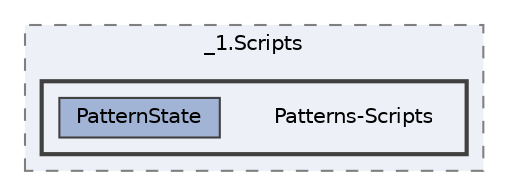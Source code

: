 digraph "C:/Users/rober/Documents/5.GameDev/UnityProject/True-GameDev/Tower Defense/Assets/_1.Scripts/Patterns-Scripts"
{
 // LATEX_PDF_SIZE
  bgcolor="transparent";
  edge [fontname=Helvetica,fontsize=10,labelfontname=Helvetica,labelfontsize=10];
  node [fontname=Helvetica,fontsize=10,shape=box,height=0.2,width=0.4];
  compound=true
  subgraph clusterdir_34747e03c129aaf72902402266558cab {
    graph [ bgcolor="#edf0f7", pencolor="grey50", label="_1.Scripts", fontname=Helvetica,fontsize=10 style="filled,dashed", URL="dir_34747e03c129aaf72902402266558cab.html",tooltip=""]
  subgraph clusterdir_343e464cbbd21927230c00bb2195eb4e {
    graph [ bgcolor="#edf0f7", pencolor="grey25", label="", fontname=Helvetica,fontsize=10 style="filled,bold", URL="dir_343e464cbbd21927230c00bb2195eb4e.html",tooltip=""]
    dir_343e464cbbd21927230c00bb2195eb4e [shape=plaintext, label="Patterns-Scripts"];
  dir_a84b7707b3b428e694cd6325ef98a819 [label="PatternState", fillcolor="#a2b4d6", color="grey25", style="filled", URL="dir_a84b7707b3b428e694cd6325ef98a819.html",tooltip=""];
  }
  }
}
